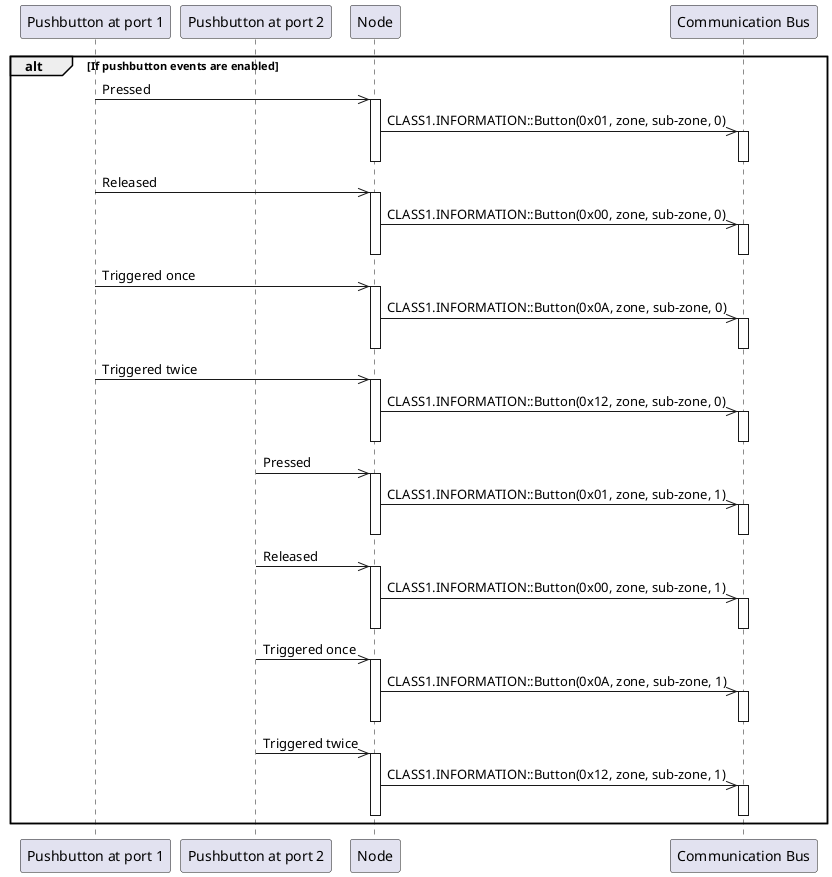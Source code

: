 @startuml pushbutton_behavior

participant "Pushbutton at port 1" as pushButton1
participant "Pushbutton at port 2" as pushButton2
participant "Node" as node
participant "Communication Bus" as comBus

autoactivate on

alt If pushbutton events are enabled

    pushButton1 ->> node: Pressed
        node ->> comBus: CLASS1.INFORMATION::Button(0x01, zone, sub-zone, 0)
        deactivate comBus
    deactivate node

    pushButton1 ->> node: Released
        node ->> comBus: CLASS1.INFORMATION::Button(0x00, zone, sub-zone, 0)
        deactivate comBus
    deactivate node

    pushButton1 ->> node: Triggered once
        node ->> comBus: CLASS1.INFORMATION::Button(0x0A, zone, sub-zone, 0)
        deactivate comBus
    deactivate node

    pushButton1 ->> node: Triggered twice
        node ->> comBus: CLASS1.INFORMATION::Button(0x12, zone, sub-zone, 0)
        deactivate comBus
    deactivate node

    pushButton2 ->> node: Pressed
        node ->> comBus: CLASS1.INFORMATION::Button(0x01, zone, sub-zone, 1)
        deactivate comBus
    deactivate node

    pushButton2 ->> node: Released
        node ->> comBus: CLASS1.INFORMATION::Button(0x00, zone, sub-zone, 1)
        deactivate comBus
    deactivate node

    pushButton2 ->> node: Triggered once
        node ->> comBus: CLASS1.INFORMATION::Button(0x0A, zone, sub-zone, 1)
        deactivate comBus
    deactivate node

    pushButton2 ->> node: Triggered twice
        node ->> comBus: CLASS1.INFORMATION::Button(0x12, zone, sub-zone, 1)
        deactivate comBus
    deactivate node

end

@enduml
